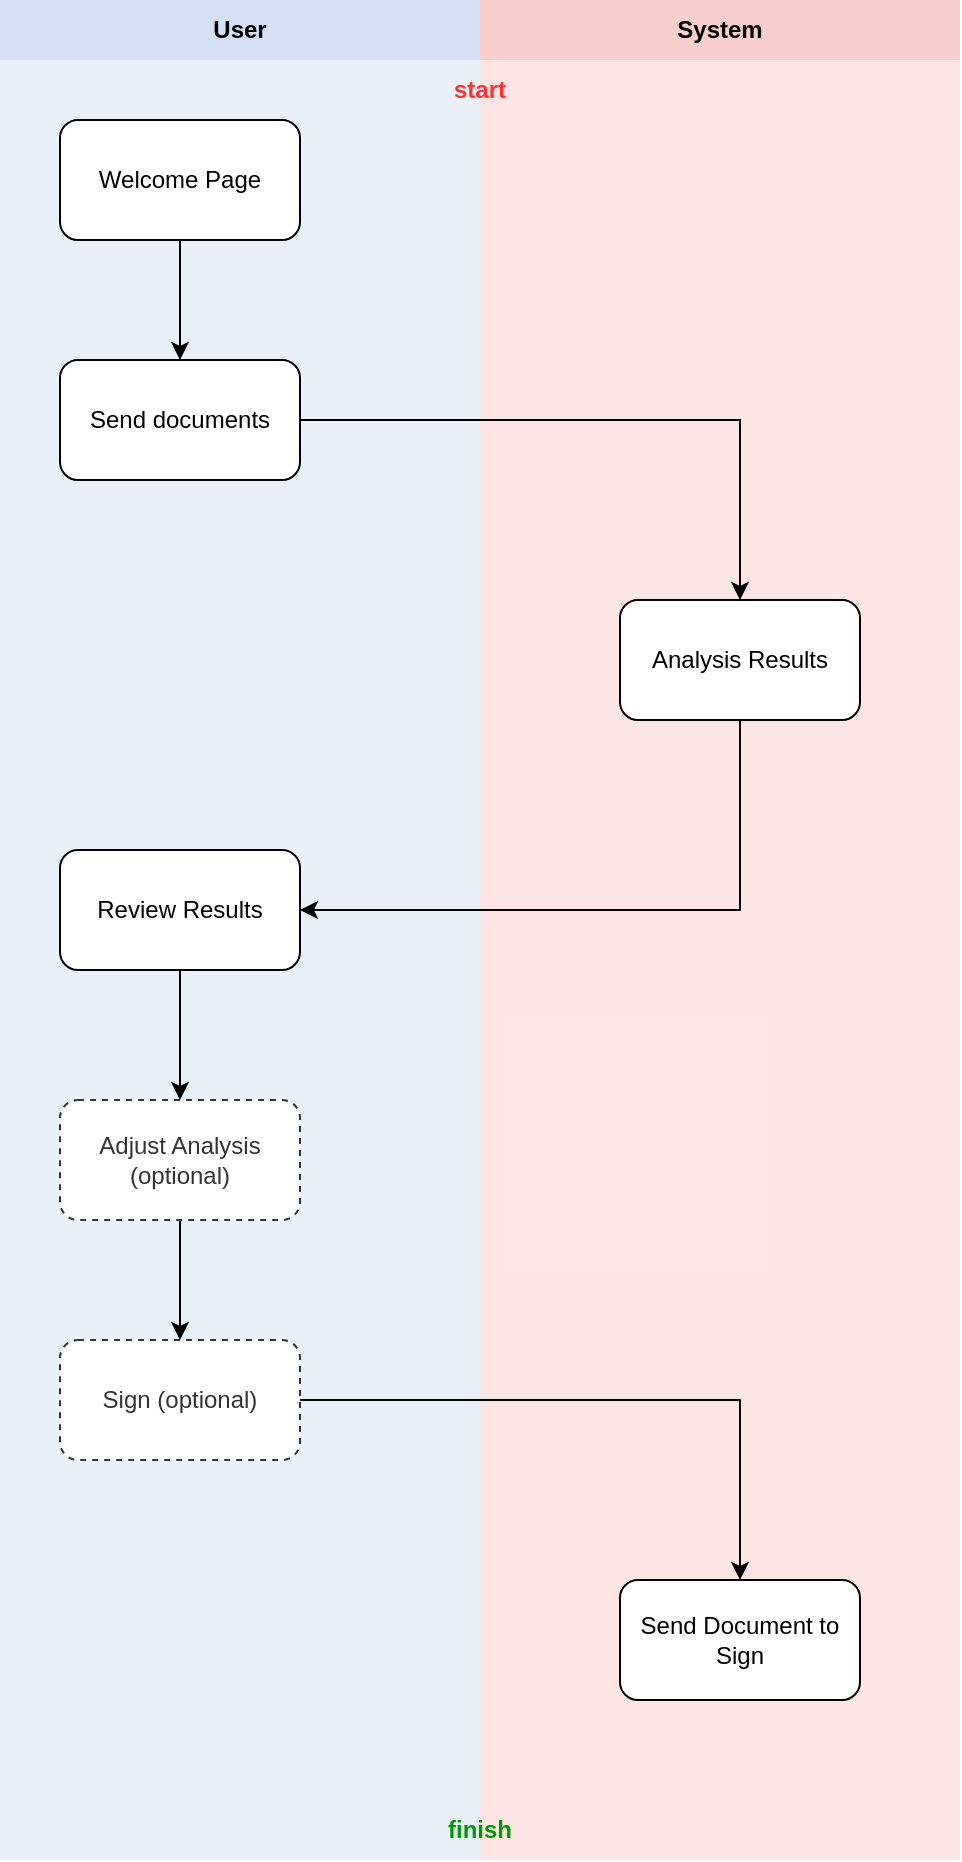 <mxfile version="26.0.4" pages="3">
  <diagram name="sender-flow" id="FCtBSRQz5gRljCUlYgYB">
    <mxGraphModel dx="2394" dy="1293" grid="1" gridSize="10" guides="1" tooltips="1" connect="1" arrows="1" fold="1" page="1" pageScale="1" pageWidth="827" pageHeight="1169" math="0" shadow="0">
      <root>
        <mxCell id="0" />
        <mxCell id="1" parent="0" />
        <mxCell id="lFVq3N4XFum2pz588cXv-18" value="User" style="rounded=0;whiteSpace=wrap;html=1;fillColor=#D4E1F5;strokeColor=none;movable=1;resizable=1;rotatable=1;deletable=1;editable=1;locked=0;connectable=1;fontStyle=1" vertex="1" parent="1">
          <mxGeometry x="80" y="190" width="240" height="30" as="geometry" />
        </mxCell>
        <mxCell id="lFVq3N4XFum2pz588cXv-19" value="System" style="rounded=0;whiteSpace=wrap;html=1;fillColor=#F8CECC;strokeColor=none;movable=1;resizable=1;rotatable=1;deletable=1;editable=1;locked=0;connectable=1;fontStyle=1" vertex="1" parent="1">
          <mxGeometry x="320" y="190" width="240" height="30" as="geometry" />
        </mxCell>
        <mxCell id="lFVq3N4XFum2pz588cXv-21" value="" style="rounded=0;whiteSpace=wrap;html=1;fillColor=#F8CECC;strokeColor=none;opacity=50;movable=0;resizable=0;rotatable=0;deletable=0;editable=0;locked=1;connectable=0;" vertex="1" parent="1">
          <mxGeometry x="320" y="220" width="240" height="900" as="geometry" />
        </mxCell>
        <mxCell id="lFVq3N4XFum2pz588cXv-20" value="" style="rounded=0;whiteSpace=wrap;html=1;strokeColor=none;fillColor=#D4E1F5;opacity=50;movable=0;resizable=0;rotatable=0;deletable=0;editable=0;locked=1;connectable=0;" vertex="1" parent="1">
          <mxGeometry x="80" y="220" width="240" height="900" as="geometry" />
        </mxCell>
        <mxCell id="lFVq3N4XFum2pz588cXv-10" style="edgeStyle=orthogonalEdgeStyle;rounded=0;orthogonalLoop=1;jettySize=auto;html=1;exitX=1;exitY=0.5;exitDx=0;exitDy=0;" edge="1" parent="1" source="lFVq3N4XFum2pz588cXv-4" target="lFVq3N4XFum2pz588cXv-5">
          <mxGeometry relative="1" as="geometry" />
        </mxCell>
        <mxCell id="lFVq3N4XFum2pz588cXv-4" value="Send documents" style="rounded=1;whiteSpace=wrap;html=1;" vertex="1" parent="1">
          <mxGeometry x="110" y="370" width="120" height="60" as="geometry" />
        </mxCell>
        <mxCell id="lFVq3N4XFum2pz588cXv-5" value="Analysis Results" style="rounded=1;whiteSpace=wrap;html=1;" vertex="1" parent="1">
          <mxGeometry x="390" y="490" width="120" height="60" as="geometry" />
        </mxCell>
        <mxCell id="lFVq3N4XFum2pz588cXv-14" style="edgeStyle=orthogonalEdgeStyle;rounded=0;orthogonalLoop=1;jettySize=auto;html=1;entryX=0.5;entryY=0;entryDx=0;entryDy=0;" edge="1" parent="1" source="lFVq3N4XFum2pz588cXv-6" target="lFVq3N4XFum2pz588cXv-12">
          <mxGeometry relative="1" as="geometry" />
        </mxCell>
        <mxCell id="lFVq3N4XFum2pz588cXv-6" value="Review Results" style="rounded=1;whiteSpace=wrap;html=1;" vertex="1" parent="1">
          <mxGeometry x="110" y="615" width="120" height="60" as="geometry" />
        </mxCell>
        <mxCell id="lFVq3N4XFum2pz588cXv-9" style="edgeStyle=orthogonalEdgeStyle;rounded=0;orthogonalLoop=1;jettySize=auto;html=1;entryX=0.5;entryY=0;entryDx=0;entryDy=0;" edge="1" parent="1" source="lFVq3N4XFum2pz588cXv-7" target="lFVq3N4XFum2pz588cXv-4">
          <mxGeometry relative="1" as="geometry" />
        </mxCell>
        <mxCell id="lFVq3N4XFum2pz588cXv-7" value="Welcome Page" style="rounded=1;whiteSpace=wrap;html=1;" vertex="1" parent="1">
          <mxGeometry x="110" y="250" width="120" height="60" as="geometry" />
        </mxCell>
        <mxCell id="lFVq3N4XFum2pz588cXv-11" style="edgeStyle=orthogonalEdgeStyle;rounded=0;orthogonalLoop=1;jettySize=auto;html=1;entryX=1;entryY=0.5;entryDx=0;entryDy=0;exitX=0.5;exitY=1;exitDx=0;exitDy=0;" edge="1" parent="1" source="lFVq3N4XFum2pz588cXv-5" target="lFVq3N4XFum2pz588cXv-6">
          <mxGeometry relative="1" as="geometry" />
        </mxCell>
        <mxCell id="lFVq3N4XFum2pz588cXv-15" style="edgeStyle=orthogonalEdgeStyle;rounded=0;orthogonalLoop=1;jettySize=auto;html=1;entryX=0.5;entryY=0;entryDx=0;entryDy=0;" edge="1" parent="1" source="lFVq3N4XFum2pz588cXv-12" target="lFVq3N4XFum2pz588cXv-13">
          <mxGeometry relative="1" as="geometry" />
        </mxCell>
        <mxCell id="lFVq3N4XFum2pz588cXv-12" value="Adjust Analysis (optional)" style="rounded=1;whiteSpace=wrap;html=1;dashed=1;strokeColor=#333333;fontColor=#333333;" vertex="1" parent="1">
          <mxGeometry x="110" y="740" width="120" height="60" as="geometry" />
        </mxCell>
        <mxCell id="lFVq3N4XFum2pz588cXv-17" style="edgeStyle=orthogonalEdgeStyle;rounded=0;orthogonalLoop=1;jettySize=auto;html=1;entryX=0.5;entryY=0;entryDx=0;entryDy=0;" edge="1" parent="1" source="lFVq3N4XFum2pz588cXv-13" target="lFVq3N4XFum2pz588cXv-16">
          <mxGeometry relative="1" as="geometry" />
        </mxCell>
        <mxCell id="lFVq3N4XFum2pz588cXv-13" value="Sign (optional)" style="rounded=1;whiteSpace=wrap;html=1;dashed=1;strokeColor=#333333;fontColor=#333333;" vertex="1" parent="1">
          <mxGeometry x="110" y="860" width="120" height="60" as="geometry" />
        </mxCell>
        <mxCell id="lFVq3N4XFum2pz588cXv-16" value="Send Document to Sign" style="rounded=1;whiteSpace=wrap;html=1;" vertex="1" parent="1">
          <mxGeometry x="390" y="980" width="120" height="60" as="geometry" />
        </mxCell>
        <mxCell id="lFVq3N4XFum2pz588cXv-22" value="start" style="text;html=1;align=center;verticalAlign=middle;whiteSpace=wrap;rounded=0;fontStyle=1;fontColor=#FF3333;" vertex="1" parent="1">
          <mxGeometry x="290" y="220" width="60" height="30" as="geometry" />
        </mxCell>
        <mxCell id="lFVq3N4XFum2pz588cXv-23" value="finish" style="text;html=1;align=center;verticalAlign=middle;whiteSpace=wrap;rounded=0;fontStyle=1;fontColor=#009900;" vertex="1" parent="1">
          <mxGeometry x="290" y="1090" width="60" height="30" as="geometry" />
        </mxCell>
      </root>
    </mxGraphModel>
  </diagram>
  <diagram id="hjOZNlD3feAcvAuYHjY1" name="sender-flow-deep">
    <mxGraphModel dx="1567" dy="3632" grid="1" gridSize="10" guides="1" tooltips="1" connect="1" arrows="1" fold="1" page="1" pageScale="1" pageWidth="827" pageHeight="1169" math="0" shadow="0">
      <root>
        <mxCell id="0" />
        <mxCell id="1" parent="0" />
        <mxCell id="ou7KJmbtspx67xtbX_cP-1" value="" style="rounded=0;whiteSpace=wrap;html=1;strokeColor=none;" parent="1" vertex="1">
          <mxGeometry x="828" y="-1244.5" width="1653" height="789" as="geometry" />
        </mxCell>
        <mxCell id="jJI0qP0gkbN7RbEA49mP-2" style="edgeStyle=orthogonalEdgeStyle;rounded=0;orthogonalLoop=1;jettySize=auto;html=1;entryX=0;entryY=0.5;entryDx=0;entryDy=0;strokeColor=#808080;strokeWidth=2;" parent="1" source="jJI0qP0gkbN7RbEA49mP-3" target="jJI0qP0gkbN7RbEA49mP-28" edge="1">
          <mxGeometry relative="1" as="geometry" />
        </mxCell>
        <mxCell id="jJI0qP0gkbN7RbEA49mP-3" value="" style="rounded=0;whiteSpace=wrap;html=1;strokeColor=#006633;dashed=1;dashPattern=8 8;" parent="1" vertex="1">
          <mxGeometry x="1210" y="-970" width="360" height="200" as="geometry" />
        </mxCell>
        <mxCell id="jJI0qP0gkbN7RbEA49mP-4" style="edgeStyle=orthogonalEdgeStyle;rounded=0;orthogonalLoop=1;jettySize=auto;html=1;entryX=0;entryY=0.5;entryDx=0;entryDy=0;strokeColor=#808080;strokeWidth=2;" parent="1" source="jJI0qP0gkbN7RbEA49mP-5" target="jJI0qP0gkbN7RbEA49mP-6" edge="1">
          <mxGeometry relative="1" as="geometry" />
        </mxCell>
        <mxCell id="jJI0qP0gkbN7RbEA49mP-5" value="Sender" style="shape=hexagon;perimeter=hexagonPerimeter;whiteSpace=wrap;html=1;rounded=1;shadow=0;labelBackgroundColor=none;strokeWidth=1;fontFamily=Verdana;fontSize=12;align=center;fillColor=#FBF5F4;strokeColor=#b85450;fontColor=#B85450;textShadow=0;labelBorderColor=none;" parent="1" vertex="1">
          <mxGeometry x="880" y="-890" width="120" height="80" as="geometry" />
        </mxCell>
        <mxCell id="jJI0qP0gkbN7RbEA49mP-6" value="Upload Document" style="rounded=1;whiteSpace=wrap;html=1;shadow=0;labelBackgroundColor=none;strokeWidth=1;fontFamily=Verdana;fontSize=12;align=center;" parent="1" vertex="1">
          <mxGeometry x="1030" y="-890" width="120" height="80" as="geometry" />
        </mxCell>
        <mxCell id="jJI0qP0gkbN7RbEA49mP-7" style="edgeStyle=orthogonalEdgeStyle;rounded=0;orthogonalLoop=1;jettySize=auto;html=1;entryX=0;entryY=0.5;entryDx=0;entryDy=0;strokeColor=#808080;strokeWidth=2;" parent="1" source="jJI0qP0gkbN7RbEA49mP-8" target="jJI0qP0gkbN7RbEA49mP-9" edge="1">
          <mxGeometry relative="1" as="geometry" />
        </mxCell>
        <mxCell id="llzLo4LQRVkZJJ8KZK7v-4" style="edgeStyle=orthogonalEdgeStyle;rounded=0;orthogonalLoop=1;jettySize=auto;html=1;entryX=0;entryY=0.5;entryDx=0;entryDy=0;strokeColor=#808080;strokeWidth=2;" parent="1" source="jJI0qP0gkbN7RbEA49mP-8" target="jJI0qP0gkbN7RbEA49mP-25" edge="1">
          <mxGeometry relative="1" as="geometry" />
        </mxCell>
        <mxCell id="jJI0qP0gkbN7RbEA49mP-8" value="Determine Document Type" style="rounded=1;whiteSpace=wrap;html=1;shadow=0;labelBackgroundColor=none;strokeWidth=1;fontFamily=Verdana;fontSize=12;align=center;strokeColor=#006633;fontColor=#006633;fillColor=#CCFFE6;" parent="1" vertex="1">
          <mxGeometry x="1230" y="-890" width="120" height="80" as="geometry" />
        </mxCell>
        <mxCell id="llzLo4LQRVkZJJ8KZK7v-5" value="" style="edgeStyle=orthogonalEdgeStyle;rounded=0;orthogonalLoop=1;jettySize=auto;html=1;entryX=1;entryY=0.5;entryDx=0;entryDy=0;strokeColor=#808080;strokeWidth=2;" parent="1" source="jJI0qP0gkbN7RbEA49mP-9" target="jJI0qP0gkbN7RbEA49mP-25" edge="1">
          <mxGeometry relative="1" as="geometry" />
        </mxCell>
        <mxCell id="jJI0qP0gkbN7RbEA49mP-9" value="Build&lt;br&gt;&lt;i&gt;&lt;b&gt;Categories of Analysis&lt;br&gt;&lt;/b&gt;&lt;/i&gt;" style="rounded=1;whiteSpace=wrap;html=1;shadow=0;labelBackgroundColor=none;strokeWidth=1;fontFamily=Verdana;fontSize=12;align=center;strokeColor=#006633;verticalAlign=middle;fontColor=#006633;fillColor=#CCFFE6;" parent="1" vertex="1">
          <mxGeometry x="1380" y="-890" width="120" height="80" as="geometry" />
        </mxCell>
        <mxCell id="jJI0qP0gkbN7RbEA49mP-10" style="edgeStyle=orthogonalEdgeStyle;rounded=0;orthogonalLoop=1;jettySize=auto;html=1;strokeWidth=2;strokeColor=#808080;" parent="1" source="jJI0qP0gkbN7RbEA49mP-11" target="jJI0qP0gkbN7RbEA49mP-20" edge="1">
          <mxGeometry relative="1" as="geometry">
            <mxPoint x="2080" y="-1080" as="targetPoint" />
          </mxGeometry>
        </mxCell>
        <mxCell id="jJI0qP0gkbN7RbEA49mP-11" value="&lt;div&gt;Review &amp;amp; Adjust&lt;/div&gt;&lt;div&gt;Results by Human&lt;/div&gt;" style="rounded=1;whiteSpace=wrap;html=1;shadow=0;labelBackgroundColor=none;strokeWidth=1;fontFamily=Verdana;fontSize=12;align=center;strokeColor=#b85450;verticalAlign=middle;fontColor=#B85450;labelBorderColor=none;fillColor=#FBF5F4;" parent="1" vertex="1">
          <mxGeometry x="1960" y="-1150" width="120" height="80" as="geometry" />
        </mxCell>
        <mxCell id="jJI0qP0gkbN7RbEA49mP-12" style="edgeStyle=orthogonalEdgeStyle;rounded=0;orthogonalLoop=1;jettySize=auto;html=1;entryX=0;entryY=0.75;entryDx=0;entryDy=0;exitX=0.5;exitY=1;exitDx=0;exitDy=0;strokeColor=#808080;strokeWidth=2;" parent="1" source="jJI0qP0gkbN7RbEA49mP-16" target="jJI0qP0gkbN7RbEA49mP-28" edge="1">
          <mxGeometry relative="1" as="geometry">
            <Array as="points">
              <mxPoint x="2390" y="-610" />
              <mxPoint x="1610" y="-610" />
              <mxPoint x="1610" y="-820" />
            </Array>
          </mxGeometry>
        </mxCell>
        <mxCell id="jJI0qP0gkbN7RbEA49mP-13" value="No" style="edgeLabel;html=1;align=center;verticalAlign=middle;resizable=0;points=[];fontStyle=1;fontColor=#FF3333;fontSize=12;" parent="jJI0qP0gkbN7RbEA49mP-12" vertex="1" connectable="0">
          <mxGeometry x="-0.965" relative="1" as="geometry">
            <mxPoint as="offset" />
          </mxGeometry>
        </mxCell>
        <mxCell id="jJI0qP0gkbN7RbEA49mP-14" style="edgeStyle=orthogonalEdgeStyle;rounded=0;orthogonalLoop=1;jettySize=auto;html=1;entryX=1;entryY=0.5;entryDx=0;entryDy=0;exitX=0.5;exitY=0;exitDx=0;exitDy=0;strokeColor=#808080;strokeWidth=2;" parent="1" source="jJI0qP0gkbN7RbEA49mP-16" target="jJI0qP0gkbN7RbEA49mP-11" edge="1">
          <mxGeometry relative="1" as="geometry" />
        </mxCell>
        <mxCell id="jJI0qP0gkbN7RbEA49mP-15" value="Yes" style="edgeLabel;html=1;align=center;verticalAlign=middle;resizable=0;points=[];fontStyle=1;fontColor=#009900;fontSize=12;" parent="jJI0qP0gkbN7RbEA49mP-14" vertex="1" connectable="0">
          <mxGeometry x="-0.813" relative="1" as="geometry">
            <mxPoint as="offset" />
          </mxGeometry>
        </mxCell>
        <mxCell id="jJI0qP0gkbN7RbEA49mP-16" value="Is Info Complete" style="rhombus;whiteSpace=wrap;html=1;rounded=1;shadow=0;strokeColor=#006633;strokeWidth=1;align=center;verticalAlign=middle;fontFamily=Verdana;fontSize=12;fontColor=#006633;labelBackgroundColor=none;fillColor=#CCFFE6;" parent="1" vertex="1">
          <mxGeometry x="2320" y="-940" width="140" height="140" as="geometry" />
        </mxCell>
        <mxCell id="jJI0qP0gkbN7RbEA49mP-19" style="edgeStyle=orthogonalEdgeStyle;rounded=0;orthogonalLoop=1;jettySize=auto;html=1;entryX=1;entryY=0.5;entryDx=0;entryDy=0;strokeWidth=2;strokeColor=#808080;" parent="1" source="jJI0qP0gkbN7RbEA49mP-20" target="jJI0qP0gkbN7RbEA49mP-23" edge="1">
          <mxGeometry relative="1" as="geometry" />
        </mxCell>
        <mxCell id="jJI0qP0gkbN7RbEA49mP-20" value="Sign by Human" style="rounded=1;whiteSpace=wrap;html=1;shadow=0;labelBackgroundColor=none;strokeWidth=1;fontFamily=Verdana;fontSize=12;align=center;dashed=1;strokeColor=#B85450;fontColor=#B85450;" parent="1" vertex="1">
          <mxGeometry x="1380" y="-1150" width="120" height="80" as="geometry" />
        </mxCell>
        <mxCell id="jJI0qP0gkbN7RbEA49mP-21" style="edgeStyle=orthogonalEdgeStyle;rounded=0;orthogonalLoop=1;jettySize=auto;html=1;strokeColor=#808080;strokeWidth=2;entryX=1;entryY=0.5;entryDx=0;entryDy=0;" parent="1" source="jJI0qP0gkbN7RbEA49mP-23" target="ou7KJmbtspx67xtbX_cP-5" edge="1">
          <mxGeometry relative="1" as="geometry">
            <mxPoint x="1050" y="-1080" as="targetPoint" />
          </mxGeometry>
        </mxCell>
        <mxCell id="jJI0qP0gkbN7RbEA49mP-23" value="&lt;div&gt;Send&lt;/div&gt;&lt;div&gt;Invite to Sign&lt;/div&gt;" style="rounded=1;whiteSpace=wrap;html=1;shadow=0;labelBackgroundColor=none;strokeWidth=1;fontFamily=Verdana;fontSize=12;align=center;" parent="1" vertex="1">
          <mxGeometry x="1230" y="-1150" width="120" height="80" as="geometry" />
        </mxCell>
        <mxCell id="jJI0qP0gkbN7RbEA49mP-24" value="Prepare Future Prompts" style="text;html=1;align=center;verticalAlign=middle;whiteSpace=wrap;rounded=0;fontColor=#006633;" parent="1" vertex="1">
          <mxGeometry x="1210" y="-970" width="150" height="30" as="geometry" />
        </mxCell>
        <mxCell id="jJI0qP0gkbN7RbEA49mP-25" value="LLM" style="rounded=1;whiteSpace=wrap;html=1;shadow=0;labelBackgroundColor=none;strokeWidth=1;fontFamily=Helvetica;fontSize=12;align=center;fontStyle=1;fillColor=#E9EEF5;strokeColor=#6C8EBF;fontColor=#6C8EBF;fillStyle=auto;" parent="1" vertex="1">
          <mxGeometry x="1310" y="-720" width="110" height="50" as="geometry" />
        </mxCell>
        <mxCell id="jJI0qP0gkbN7RbEA49mP-26" value="LLM" style="rounded=1;whiteSpace=wrap;html=1;shadow=0;labelBackgroundColor=none;strokeWidth=1;fontFamily=Helvetica;fontSize=12;align=center;fontStyle=1;fillColor=#E9EEF5;strokeColor=#6C8EBF;fontColor=#6C8EBF;" parent="1" vertex="1">
          <mxGeometry x="1960" y="-720" width="120" height="50" as="geometry" />
        </mxCell>
        <mxCell id="jJI0qP0gkbN7RbEA49mP-27" style="edgeStyle=orthogonalEdgeStyle;rounded=0;orthogonalLoop=1;jettySize=auto;html=1;entryX=0;entryY=0.5;entryDx=0;entryDy=0;strokeColor=#808080;strokeWidth=2;" parent="1" source="jJI0qP0gkbN7RbEA49mP-28" target="jJI0qP0gkbN7RbEA49mP-16" edge="1">
          <mxGeometry relative="1" as="geometry" />
        </mxCell>
        <mxCell id="jJI0qP0gkbN7RbEA49mP-28" value="" style="rounded=0;whiteSpace=wrap;html=1;strokeColor=#006633;dashed=1;dashPattern=8 8;" parent="1" vertex="1">
          <mxGeometry x="1640" y="-970" width="610" height="200" as="geometry" />
        </mxCell>
        <mxCell id="jJI0qP0gkbN7RbEA49mP-29" value="Loop execution of &lt;i&gt;N&lt;/i&gt; prompts" style="text;html=1;align=center;verticalAlign=middle;whiteSpace=wrap;rounded=0;fontColor=#006633;" parent="1" vertex="1">
          <mxGeometry x="1640" y="-970" width="200" height="30" as="geometry" />
        </mxCell>
        <mxCell id="jJI0qP0gkbN7RbEA49mP-30" style="edgeStyle=orthogonalEdgeStyle;rounded=0;orthogonalLoop=1;jettySize=auto;html=1;entryX=0;entryY=0.5;entryDx=0;entryDy=0;strokeColor=#808080;strokeWidth=2;" parent="1" source="jJI0qP0gkbN7RbEA49mP-31" target="jJI0qP0gkbN7RbEA49mP-36" edge="1">
          <mxGeometry relative="1" as="geometry" />
        </mxCell>
        <mxCell id="jJI0qP0gkbN7RbEA49mP-31" value="Get&lt;br&gt;Next &lt;i&gt;Category&lt;/i&gt;" style="rounded=1;whiteSpace=wrap;html=1;shadow=0;labelBackgroundColor=none;strokeWidth=1;fontFamily=Verdana;fontSize=12;align=center;strokeColor=#006633;verticalAlign=middle;fontColor=#006633;fillColor=#CCFFE6;" parent="1" vertex="1">
          <mxGeometry x="1660" y="-890" width="120" height="80" as="geometry" />
        </mxCell>
        <mxCell id="jJI0qP0gkbN7RbEA49mP-34" value="Store Response" style="rounded=1;whiteSpace=wrap;html=1;shadow=0;labelBackgroundColor=none;strokeWidth=1;fontFamily=Verdana;fontSize=12;align=center;strokeColor=#006633;verticalAlign=middle;fontColor=#006633;fillColor=#CCFFE6;" parent="1" vertex="1">
          <mxGeometry x="2110" y="-890" width="120" height="80" as="geometry" />
        </mxCell>
        <mxCell id="jJI0qP0gkbN7RbEA49mP-35" style="edgeStyle=orthogonalEdgeStyle;rounded=0;orthogonalLoop=1;jettySize=auto;html=1;strokeColor=#808080;strokeWidth=2;" parent="1" source="jJI0qP0gkbN7RbEA49mP-36" target="jJI0qP0gkbN7RbEA49mP-39" edge="1">
          <mxGeometry relative="1" as="geometry" />
        </mxCell>
        <mxCell id="jJI0qP0gkbN7RbEA49mP-36" value="Prepare Prompt" style="rounded=1;whiteSpace=wrap;html=1;shadow=0;labelBackgroundColor=none;strokeWidth=1;fontFamily=Verdana;fontSize=12;align=center;strokeColor=#006633;verticalAlign=middle;fontColor=#006633;fillColor=#CCFFE6;" parent="1" vertex="1">
          <mxGeometry x="1811" y="-890" width="120" height="80" as="geometry" />
        </mxCell>
        <mxCell id="jJI0qP0gkbN7RbEA49mP-37" style="edgeStyle=orthogonalEdgeStyle;rounded=0;orthogonalLoop=1;jettySize=auto;html=1;entryX=0;entryY=0.5;entryDx=0;entryDy=0;strokeColor=#808080;strokeWidth=2;" parent="1" source="jJI0qP0gkbN7RbEA49mP-39" target="jJI0qP0gkbN7RbEA49mP-34" edge="1">
          <mxGeometry relative="1" as="geometry" />
        </mxCell>
        <mxCell id="jJI0qP0gkbN7RbEA49mP-38" style="edgeStyle=orthogonalEdgeStyle;rounded=0;orthogonalLoop=1;jettySize=auto;html=1;strokeColor=#808080;strokeWidth=2;" parent="1" source="jJI0qP0gkbN7RbEA49mP-39" target="jJI0qP0gkbN7RbEA49mP-26" edge="1">
          <mxGeometry relative="1" as="geometry" />
        </mxCell>
        <mxCell id="jJI0qP0gkbN7RbEA49mP-39" value="Send to LLM" style="rounded=1;whiteSpace=wrap;html=1;shadow=0;labelBackgroundColor=none;strokeWidth=1;fontFamily=Verdana;fontSize=12;align=center;strokeColor=#006633;verticalAlign=middle;fontColor=#006633;fillColor=#CCFFE6;" parent="1" vertex="1">
          <mxGeometry x="1960" y="-890" width="120" height="80" as="geometry" />
        </mxCell>
        <mxCell id="jJI0qP0gkbN7RbEA49mP-40" style="edgeStyle=orthogonalEdgeStyle;rounded=0;orthogonalLoop=1;jettySize=auto;html=1;entryX=-0.003;entryY=0.6;entryDx=0;entryDy=0;entryPerimeter=0;strokeColor=#808080;strokeWidth=2;" parent="1" source="jJI0qP0gkbN7RbEA49mP-6" target="jJI0qP0gkbN7RbEA49mP-3" edge="1">
          <mxGeometry relative="1" as="geometry" />
        </mxCell>
        <mxCell id="ou7KJmbtspx67xtbX_cP-5" value="Receiver" style="shape=hexagon;perimeter=hexagonPerimeter;whiteSpace=wrap;html=1;rounded=1;shadow=0;labelBackgroundColor=none;strokeWidth=1;fontFamily=Verdana;fontSize=12;align=center;fillColor=#FBF5F4;strokeColor=#b85450;fontColor=#B85450;textShadow=0;labelBorderColor=none;" parent="1" vertex="1">
          <mxGeometry x="880" y="-1150" width="120" height="80" as="geometry" />
        </mxCell>
        <mxCell id="ou7KJmbtspx67xtbX_cP-6" value="Ask Human Questions" style="rounded=1;whiteSpace=wrap;html=1;shadow=0;labelBackgroundColor=none;strokeWidth=1;fontFamily=Verdana;fontSize=12;align=center;dashed=1;strokeColor=#006633;fontColor=#006633;fillColor=#CCFFE6;verticalAlign=middle;" parent="1" vertex="1">
          <mxGeometry x="1960" y="-650" width="120" height="80" as="geometry" />
        </mxCell>
        <mxCell id="llzLo4LQRVkZJJ8KZK7v-3" value="&lt;div&gt;Call&lt;/div&gt;&lt;div&gt;Internal Tools&lt;/div&gt;" style="rounded=1;whiteSpace=wrap;html=1;shadow=0;labelBackgroundColor=none;strokeWidth=1;fontFamily=Verdana;fontSize=12;align=center;dashed=1;strokeColor=#006633;fontColor=#006633;fillColor=#CCFFE6;verticalAlign=middle;" parent="1" vertex="1">
          <mxGeometry x="2110" y="-650" width="120" height="80" as="geometry" />
        </mxCell>
        <mxCell id="llzLo4LQRVkZJJ8KZK7v-8" style="edgeStyle=orthogonalEdgeStyle;rounded=0;orthogonalLoop=1;jettySize=auto;html=1;strokeColor=#808080;strokeWidth=2;" parent="1" source="llzLo4LQRVkZJJ8KZK7v-6" target="jJI0qP0gkbN7RbEA49mP-36" edge="1">
          <mxGeometry relative="1" as="geometry" />
        </mxCell>
        <mxCell id="llzLo4LQRVkZJJ8KZK7v-6" value="Memory" style="shape=cylinder3;whiteSpace=wrap;html=1;boundedLbl=1;backgroundOutline=1;size=15;fontColor=#006633;strokeColor=#006633;" parent="1" vertex="1">
          <mxGeometry x="1980" y="-980" width="60" height="80" as="geometry" />
        </mxCell>
        <mxCell id="llzLo4LQRVkZJJ8KZK7v-9" style="edgeStyle=orthogonalEdgeStyle;rounded=0;orthogonalLoop=1;jettySize=auto;html=1;entryX=1;entryY=0.5;entryDx=0;entryDy=0;entryPerimeter=0;exitX=0.5;exitY=0;exitDx=0;exitDy=0;strokeColor=#808080;strokeWidth=2;" parent="1" source="jJI0qP0gkbN7RbEA49mP-34" target="llzLo4LQRVkZJJ8KZK7v-6" edge="1">
          <mxGeometry relative="1" as="geometry" />
        </mxCell>
        <mxCell id="llzLo4LQRVkZJJ8KZK7v-17" value="&lt;b&gt;Categories of Analysis&lt;/b&gt;" style="swimlane;fontStyle=0;childLayout=stackLayout;horizontal=1;startSize=30;horizontalStack=0;resizeParent=1;resizeParentMax=0;resizeLast=0;collapsible=1;marginBottom=0;whiteSpace=wrap;html=1;dashed=1;strokeColor=#808080;" parent="1" vertex="1">
          <mxGeometry x="880" y="-660" width="160" height="180" as="geometry">
            <mxRectangle x="1030" y="-660" width="160" height="30" as="alternateBounds" />
          </mxGeometry>
        </mxCell>
        <mxCell id="llzLo4LQRVkZJJ8KZK7v-18" value="Obligations" style="text;strokeColor=none;fillColor=none;align=left;verticalAlign=middle;spacingLeft=4;spacingRight=4;overflow=hidden;points=[[0,0.5],[1,0.5]];portConstraint=eastwest;rotatable=0;whiteSpace=wrap;html=1;" parent="llzLo4LQRVkZJJ8KZK7v-17" vertex="1">
          <mxGeometry y="30" width="160" height="30" as="geometry" />
        </mxCell>
        <mxCell id="llzLo4LQRVkZJJ8KZK7v-19" value="Risks" style="text;strokeColor=none;fillColor=none;align=left;verticalAlign=middle;spacingLeft=4;spacingRight=4;overflow=hidden;points=[[0,0.5],[1,0.5]];portConstraint=eastwest;rotatable=0;whiteSpace=wrap;html=1;" parent="llzLo4LQRVkZJJ8KZK7v-17" vertex="1">
          <mxGeometry y="60" width="160" height="30" as="geometry" />
        </mxCell>
        <mxCell id="llzLo4LQRVkZJJ8KZK7v-16" value="Dates" style="text;strokeColor=none;fillColor=none;align=left;verticalAlign=middle;spacingLeft=4;spacingRight=4;overflow=hidden;points=[[0,0.5],[1,0.5]];portConstraint=eastwest;rotatable=0;whiteSpace=wrap;html=1;" parent="llzLo4LQRVkZJJ8KZK7v-17" vertex="1">
          <mxGeometry y="90" width="160" height="30" as="geometry" />
        </mxCell>
        <mxCell id="llzLo4LQRVkZJJ8KZK7v-20" value="Signature Fields" style="text;strokeColor=none;fillColor=none;align=left;verticalAlign=middle;spacingLeft=4;spacingRight=4;overflow=hidden;points=[[0,0.5],[1,0.5]];portConstraint=eastwest;rotatable=0;whiteSpace=wrap;html=1;" parent="llzLo4LQRVkZJJ8KZK7v-17" vertex="1">
          <mxGeometry y="120" width="160" height="30" as="geometry" />
        </mxCell>
        <mxCell id="llzLo4LQRVkZJJ8KZK7v-21" value="..." style="text;strokeColor=none;fillColor=none;align=left;verticalAlign=middle;spacingLeft=4;spacingRight=4;overflow=hidden;points=[[0,0.5],[1,0.5]];portConstraint=eastwest;rotatable=0;whiteSpace=wrap;html=1;" parent="llzLo4LQRVkZJJ8KZK7v-17" vertex="1">
          <mxGeometry y="150" width="160" height="30" as="geometry" />
        </mxCell>
      </root>
    </mxGraphModel>
  </diagram>
  <diagram name="sender-flow-deep-agent" id="Qa71O1xsu4Fye_zY3iIq">
    <mxGraphModel dx="1567" dy="3632" grid="1" gridSize="10" guides="1" tooltips="1" connect="1" arrows="1" fold="1" page="1" pageScale="1" pageWidth="827" pageHeight="1169" math="0" shadow="0">
      <root>
        <mxCell id="vq5NchnlsBPzfCfhwe2A-0" />
        <mxCell id="vq5NchnlsBPzfCfhwe2A-1" parent="vq5NchnlsBPzfCfhwe2A-0" />
        <mxCell id="vq5NchnlsBPzfCfhwe2A-2" value="" style="rounded=0;whiteSpace=wrap;html=1;strokeColor=none;" vertex="1" parent="vq5NchnlsBPzfCfhwe2A-1">
          <mxGeometry x="828" y="-1244.5" width="1653" height="789" as="geometry" />
        </mxCell>
        <mxCell id="vq5NchnlsBPzfCfhwe2A-3" style="edgeStyle=orthogonalEdgeStyle;rounded=0;orthogonalLoop=1;jettySize=auto;html=1;entryX=0;entryY=0.5;entryDx=0;entryDy=0;strokeColor=#808080;strokeWidth=2;" edge="1" parent="vq5NchnlsBPzfCfhwe2A-1" source="vq5NchnlsBPzfCfhwe2A-4" target="vq5NchnlsBPzfCfhwe2A-28">
          <mxGeometry relative="1" as="geometry" />
        </mxCell>
        <mxCell id="vq5NchnlsBPzfCfhwe2A-4" value="" style="rounded=0;whiteSpace=wrap;html=1;strokeColor=#006633;dashed=1;dashPattern=8 8;" vertex="1" parent="vq5NchnlsBPzfCfhwe2A-1">
          <mxGeometry x="1210" y="-970" width="360" height="200" as="geometry" />
        </mxCell>
        <mxCell id="vq5NchnlsBPzfCfhwe2A-5" style="edgeStyle=orthogonalEdgeStyle;rounded=0;orthogonalLoop=1;jettySize=auto;html=1;entryX=0;entryY=0.5;entryDx=0;entryDy=0;strokeColor=#808080;strokeWidth=2;" edge="1" parent="vq5NchnlsBPzfCfhwe2A-1" source="vq5NchnlsBPzfCfhwe2A-6" target="vq5NchnlsBPzfCfhwe2A-7">
          <mxGeometry relative="1" as="geometry" />
        </mxCell>
        <mxCell id="vq5NchnlsBPzfCfhwe2A-6" value="Sender" style="shape=hexagon;perimeter=hexagonPerimeter;whiteSpace=wrap;html=1;rounded=1;shadow=0;labelBackgroundColor=none;strokeWidth=1;fontFamily=Verdana;fontSize=12;align=center;fillColor=#FBF5F4;strokeColor=#b85450;fontColor=#B85450;textShadow=0;labelBorderColor=none;" vertex="1" parent="vq5NchnlsBPzfCfhwe2A-1">
          <mxGeometry x="880" y="-890" width="120" height="80" as="geometry" />
        </mxCell>
        <mxCell id="vq5NchnlsBPzfCfhwe2A-7" value="Upload Document" style="rounded=1;whiteSpace=wrap;html=1;shadow=0;labelBackgroundColor=none;strokeWidth=1;fontFamily=Verdana;fontSize=12;align=center;" vertex="1" parent="vq5NchnlsBPzfCfhwe2A-1">
          <mxGeometry x="1030" y="-890" width="120" height="80" as="geometry" />
        </mxCell>
        <mxCell id="vq5NchnlsBPzfCfhwe2A-8" style="edgeStyle=orthogonalEdgeStyle;rounded=0;orthogonalLoop=1;jettySize=auto;html=1;entryX=0;entryY=0.5;entryDx=0;entryDy=0;strokeColor=#808080;strokeWidth=2;" edge="1" parent="vq5NchnlsBPzfCfhwe2A-1" source="vq5NchnlsBPzfCfhwe2A-10" target="vq5NchnlsBPzfCfhwe2A-12">
          <mxGeometry relative="1" as="geometry" />
        </mxCell>
        <mxCell id="vq5NchnlsBPzfCfhwe2A-9" style="edgeStyle=orthogonalEdgeStyle;rounded=0;orthogonalLoop=1;jettySize=auto;html=1;entryX=0;entryY=0.5;entryDx=0;entryDy=0;strokeColor=#808080;strokeWidth=2;" edge="1" parent="vq5NchnlsBPzfCfhwe2A-1" source="vq5NchnlsBPzfCfhwe2A-10" target="vq5NchnlsBPzfCfhwe2A-25">
          <mxGeometry relative="1" as="geometry" />
        </mxCell>
        <mxCell id="vq5NchnlsBPzfCfhwe2A-10" value="Determine Document Type" style="rounded=1;whiteSpace=wrap;html=1;shadow=0;labelBackgroundColor=none;strokeWidth=1;fontFamily=Verdana;fontSize=12;align=center;strokeColor=#006633;fontColor=#006633;fillColor=#CCFFE6;" vertex="1" parent="vq5NchnlsBPzfCfhwe2A-1">
          <mxGeometry x="1230" y="-890" width="120" height="80" as="geometry" />
        </mxCell>
        <mxCell id="vq5NchnlsBPzfCfhwe2A-11" value="" style="edgeStyle=orthogonalEdgeStyle;rounded=0;orthogonalLoop=1;jettySize=auto;html=1;entryX=1;entryY=0.5;entryDx=0;entryDy=0;strokeColor=#808080;strokeWidth=2;" edge="1" parent="vq5NchnlsBPzfCfhwe2A-1" source="vq5NchnlsBPzfCfhwe2A-12" target="vq5NchnlsBPzfCfhwe2A-25">
          <mxGeometry relative="1" as="geometry" />
        </mxCell>
        <mxCell id="vq5NchnlsBPzfCfhwe2A-12" value="Build&lt;br&gt;&lt;i&gt;&lt;b&gt;Categories of Analysis&lt;br&gt;&lt;/b&gt;&lt;/i&gt;" style="rounded=1;whiteSpace=wrap;html=1;shadow=0;labelBackgroundColor=none;strokeWidth=1;fontFamily=Verdana;fontSize=12;align=center;strokeColor=#006633;verticalAlign=middle;fontColor=#006633;fillColor=#CCFFE6;" vertex="1" parent="vq5NchnlsBPzfCfhwe2A-1">
          <mxGeometry x="1380" y="-890" width="120" height="80" as="geometry" />
        </mxCell>
        <mxCell id="vq5NchnlsBPzfCfhwe2A-13" style="edgeStyle=orthogonalEdgeStyle;rounded=0;orthogonalLoop=1;jettySize=auto;html=1;strokeWidth=2;strokeColor=#808080;" edge="1" parent="vq5NchnlsBPzfCfhwe2A-1" source="vq5NchnlsBPzfCfhwe2A-14" target="vq5NchnlsBPzfCfhwe2A-21">
          <mxGeometry relative="1" as="geometry">
            <mxPoint x="2080" y="-1080" as="targetPoint" />
          </mxGeometry>
        </mxCell>
        <mxCell id="vq5NchnlsBPzfCfhwe2A-14" value="&lt;div&gt;Review &amp;amp; Adjust&lt;/div&gt;&lt;div&gt;Results by Human&lt;/div&gt;" style="rounded=1;whiteSpace=wrap;html=1;shadow=0;labelBackgroundColor=none;strokeWidth=1;fontFamily=Verdana;fontSize=12;align=center;strokeColor=#b85450;verticalAlign=middle;fontColor=#B85450;labelBorderColor=none;fillColor=#FBF5F4;" vertex="1" parent="vq5NchnlsBPzfCfhwe2A-1">
          <mxGeometry x="1960" y="-1150" width="120" height="80" as="geometry" />
        </mxCell>
        <mxCell id="vq5NchnlsBPzfCfhwe2A-15" style="edgeStyle=orthogonalEdgeStyle;rounded=0;orthogonalLoop=1;jettySize=auto;html=1;entryX=0;entryY=0.75;entryDx=0;entryDy=0;exitX=0.5;exitY=1;exitDx=0;exitDy=0;strokeColor=#808080;strokeWidth=2;" edge="1" parent="vq5NchnlsBPzfCfhwe2A-1" source="vq5NchnlsBPzfCfhwe2A-19" target="vq5NchnlsBPzfCfhwe2A-28">
          <mxGeometry relative="1" as="geometry">
            <Array as="points">
              <mxPoint x="2390" y="-610" />
              <mxPoint x="1610" y="-610" />
              <mxPoint x="1610" y="-820" />
            </Array>
          </mxGeometry>
        </mxCell>
        <mxCell id="vq5NchnlsBPzfCfhwe2A-16" value="No" style="edgeLabel;html=1;align=center;verticalAlign=middle;resizable=0;points=[];fontStyle=1;fontColor=#FF3333;fontSize=12;" vertex="1" connectable="0" parent="vq5NchnlsBPzfCfhwe2A-15">
          <mxGeometry x="-0.965" relative="1" as="geometry">
            <mxPoint as="offset" />
          </mxGeometry>
        </mxCell>
        <mxCell id="vq5NchnlsBPzfCfhwe2A-17" style="edgeStyle=orthogonalEdgeStyle;rounded=0;orthogonalLoop=1;jettySize=auto;html=1;entryX=1;entryY=0.5;entryDx=0;entryDy=0;exitX=0.5;exitY=0;exitDx=0;exitDy=0;strokeColor=#808080;strokeWidth=2;" edge="1" parent="vq5NchnlsBPzfCfhwe2A-1" source="vq5NchnlsBPzfCfhwe2A-19" target="vq5NchnlsBPzfCfhwe2A-14">
          <mxGeometry relative="1" as="geometry" />
        </mxCell>
        <mxCell id="vq5NchnlsBPzfCfhwe2A-18" value="Yes" style="edgeLabel;html=1;align=center;verticalAlign=middle;resizable=0;points=[];fontStyle=1;fontColor=#009900;fontSize=12;" vertex="1" connectable="0" parent="vq5NchnlsBPzfCfhwe2A-17">
          <mxGeometry x="-0.813" relative="1" as="geometry">
            <mxPoint as="offset" />
          </mxGeometry>
        </mxCell>
        <mxCell id="vq5NchnlsBPzfCfhwe2A-19" value="Is Info Complete" style="rhombus;whiteSpace=wrap;html=1;rounded=1;shadow=0;strokeColor=#006633;strokeWidth=1;align=center;verticalAlign=middle;fontFamily=Verdana;fontSize=12;fontColor=#006633;labelBackgroundColor=none;fillColor=#CCFFE6;" vertex="1" parent="vq5NchnlsBPzfCfhwe2A-1">
          <mxGeometry x="2320" y="-940" width="140" height="140" as="geometry" />
        </mxCell>
        <mxCell id="vq5NchnlsBPzfCfhwe2A-20" style="edgeStyle=orthogonalEdgeStyle;rounded=0;orthogonalLoop=1;jettySize=auto;html=1;entryX=1;entryY=0.5;entryDx=0;entryDy=0;strokeWidth=2;strokeColor=#808080;" edge="1" parent="vq5NchnlsBPzfCfhwe2A-1" source="vq5NchnlsBPzfCfhwe2A-21" target="vq5NchnlsBPzfCfhwe2A-23">
          <mxGeometry relative="1" as="geometry" />
        </mxCell>
        <mxCell id="vq5NchnlsBPzfCfhwe2A-21" value="Sign by Human" style="rounded=1;whiteSpace=wrap;html=1;shadow=0;labelBackgroundColor=none;strokeWidth=1;fontFamily=Verdana;fontSize=12;align=center;dashed=1;strokeColor=#B85450;fontColor=#B85450;" vertex="1" parent="vq5NchnlsBPzfCfhwe2A-1">
          <mxGeometry x="1380" y="-1150" width="120" height="80" as="geometry" />
        </mxCell>
        <mxCell id="vq5NchnlsBPzfCfhwe2A-22" style="edgeStyle=orthogonalEdgeStyle;rounded=0;orthogonalLoop=1;jettySize=auto;html=1;strokeColor=#808080;strokeWidth=2;entryX=1;entryY=0.5;entryDx=0;entryDy=0;" edge="1" parent="vq5NchnlsBPzfCfhwe2A-1" source="vq5NchnlsBPzfCfhwe2A-23" target="vq5NchnlsBPzfCfhwe2A-39">
          <mxGeometry relative="1" as="geometry">
            <mxPoint x="1050" y="-1080" as="targetPoint" />
          </mxGeometry>
        </mxCell>
        <mxCell id="vq5NchnlsBPzfCfhwe2A-23" value="&lt;div&gt;Send&lt;/div&gt;&lt;div&gt;Invite to Sign&lt;/div&gt;" style="rounded=1;whiteSpace=wrap;html=1;shadow=0;labelBackgroundColor=none;strokeWidth=1;fontFamily=Verdana;fontSize=12;align=center;" vertex="1" parent="vq5NchnlsBPzfCfhwe2A-1">
          <mxGeometry x="1230" y="-1150" width="120" height="80" as="geometry" />
        </mxCell>
        <mxCell id="vq5NchnlsBPzfCfhwe2A-24" value="Prepare Future Prompts" style="text;html=1;align=center;verticalAlign=middle;whiteSpace=wrap;rounded=0;fontColor=#006633;" vertex="1" parent="vq5NchnlsBPzfCfhwe2A-1">
          <mxGeometry x="1210" y="-970" width="150" height="30" as="geometry" />
        </mxCell>
        <mxCell id="vq5NchnlsBPzfCfhwe2A-25" value="LLM" style="rounded=1;whiteSpace=wrap;html=1;shadow=0;labelBackgroundColor=none;strokeWidth=1;fontFamily=Helvetica;fontSize=12;align=center;fontStyle=1;fillColor=#E9EEF5;strokeColor=#6C8EBF;fontColor=#6C8EBF;fillStyle=auto;" vertex="1" parent="vq5NchnlsBPzfCfhwe2A-1">
          <mxGeometry x="1310" y="-720" width="110" height="50" as="geometry" />
        </mxCell>
        <mxCell id="vq5NchnlsBPzfCfhwe2A-26" value="LLM" style="rounded=1;whiteSpace=wrap;html=1;shadow=0;labelBackgroundColor=none;strokeWidth=1;fontFamily=Helvetica;fontSize=12;align=center;fontStyle=1;fillColor=#E9EEF5;strokeColor=#6C8EBF;fontColor=#6C8EBF;" vertex="1" parent="vq5NchnlsBPzfCfhwe2A-1">
          <mxGeometry x="1960" y="-720" width="120" height="50" as="geometry" />
        </mxCell>
        <mxCell id="vq5NchnlsBPzfCfhwe2A-27" style="edgeStyle=orthogonalEdgeStyle;rounded=0;orthogonalLoop=1;jettySize=auto;html=1;entryX=0;entryY=0.5;entryDx=0;entryDy=0;strokeColor=#808080;strokeWidth=2;" edge="1" parent="vq5NchnlsBPzfCfhwe2A-1" source="vq5NchnlsBPzfCfhwe2A-28" target="vq5NchnlsBPzfCfhwe2A-19">
          <mxGeometry relative="1" as="geometry" />
        </mxCell>
        <mxCell id="vq5NchnlsBPzfCfhwe2A-28" value="" style="rounded=0;whiteSpace=wrap;html=1;strokeColor=#006633;dashed=1;dashPattern=8 8;" vertex="1" parent="vq5NchnlsBPzfCfhwe2A-1">
          <mxGeometry x="1640" y="-970" width="610" height="200" as="geometry" />
        </mxCell>
        <mxCell id="vq5NchnlsBPzfCfhwe2A-29" value="Loop execution of &lt;i&gt;N&lt;/i&gt; prompts" style="text;html=1;align=center;verticalAlign=middle;whiteSpace=wrap;rounded=0;fontColor=#006633;" vertex="1" parent="vq5NchnlsBPzfCfhwe2A-1">
          <mxGeometry x="1640" y="-970" width="200" height="30" as="geometry" />
        </mxCell>
        <mxCell id="vq5NchnlsBPzfCfhwe2A-30" style="edgeStyle=orthogonalEdgeStyle;rounded=0;orthogonalLoop=1;jettySize=auto;html=1;entryX=0;entryY=0.5;entryDx=0;entryDy=0;strokeColor=#808080;strokeWidth=2;" edge="1" parent="vq5NchnlsBPzfCfhwe2A-1" source="vq5NchnlsBPzfCfhwe2A-31" target="vq5NchnlsBPzfCfhwe2A-34">
          <mxGeometry relative="1" as="geometry" />
        </mxCell>
        <mxCell id="vq5NchnlsBPzfCfhwe2A-31" value="Get&lt;br&gt;Next &lt;i&gt;Category&lt;/i&gt;" style="rounded=1;whiteSpace=wrap;html=1;shadow=0;labelBackgroundColor=none;strokeWidth=1;fontFamily=Verdana;fontSize=12;align=center;strokeColor=#006633;verticalAlign=middle;fontColor=#006633;fillColor=#CCFFE6;" vertex="1" parent="vq5NchnlsBPzfCfhwe2A-1">
          <mxGeometry x="1660" y="-890" width="120" height="80" as="geometry" />
        </mxCell>
        <mxCell id="vq5NchnlsBPzfCfhwe2A-32" value="Store Response" style="rounded=1;whiteSpace=wrap;html=1;shadow=0;labelBackgroundColor=none;strokeWidth=1;fontFamily=Verdana;fontSize=12;align=center;strokeColor=#006633;verticalAlign=middle;fontColor=#006633;fillColor=#CCFFE6;" vertex="1" parent="vq5NchnlsBPzfCfhwe2A-1">
          <mxGeometry x="2110" y="-890" width="120" height="80" as="geometry" />
        </mxCell>
        <mxCell id="vq5NchnlsBPzfCfhwe2A-33" style="edgeStyle=orthogonalEdgeStyle;rounded=0;orthogonalLoop=1;jettySize=auto;html=1;strokeColor=#808080;strokeWidth=2;" edge="1" parent="vq5NchnlsBPzfCfhwe2A-1" source="vq5NchnlsBPzfCfhwe2A-34" target="vq5NchnlsBPzfCfhwe2A-37">
          <mxGeometry relative="1" as="geometry" />
        </mxCell>
        <mxCell id="vq5NchnlsBPzfCfhwe2A-34" value="Prepare Prompt" style="rounded=1;whiteSpace=wrap;html=1;shadow=0;labelBackgroundColor=none;strokeWidth=1;fontFamily=Verdana;fontSize=12;align=center;strokeColor=#006633;verticalAlign=middle;fontColor=#006633;fillColor=#CCFFE6;" vertex="1" parent="vq5NchnlsBPzfCfhwe2A-1">
          <mxGeometry x="1811" y="-890" width="120" height="80" as="geometry" />
        </mxCell>
        <mxCell id="vq5NchnlsBPzfCfhwe2A-35" style="edgeStyle=orthogonalEdgeStyle;rounded=0;orthogonalLoop=1;jettySize=auto;html=1;entryX=0;entryY=0.5;entryDx=0;entryDy=0;strokeColor=#808080;strokeWidth=2;" edge="1" parent="vq5NchnlsBPzfCfhwe2A-1" source="vq5NchnlsBPzfCfhwe2A-37" target="vq5NchnlsBPzfCfhwe2A-32">
          <mxGeometry relative="1" as="geometry" />
        </mxCell>
        <mxCell id="vq5NchnlsBPzfCfhwe2A-36" style="edgeStyle=orthogonalEdgeStyle;rounded=0;orthogonalLoop=1;jettySize=auto;html=1;strokeColor=#808080;strokeWidth=2;" edge="1" parent="vq5NchnlsBPzfCfhwe2A-1" source="vq5NchnlsBPzfCfhwe2A-37" target="vq5NchnlsBPzfCfhwe2A-26">
          <mxGeometry relative="1" as="geometry" />
        </mxCell>
        <mxCell id="vq5NchnlsBPzfCfhwe2A-37" value="Send to LLM" style="rounded=1;whiteSpace=wrap;html=1;shadow=0;labelBackgroundColor=none;strokeWidth=1;fontFamily=Verdana;fontSize=12;align=center;strokeColor=#006633;verticalAlign=middle;fontColor=#006633;fillColor=#CCFFE6;" vertex="1" parent="vq5NchnlsBPzfCfhwe2A-1">
          <mxGeometry x="1960" y="-890" width="120" height="80" as="geometry" />
        </mxCell>
        <mxCell id="vq5NchnlsBPzfCfhwe2A-38" style="edgeStyle=orthogonalEdgeStyle;rounded=0;orthogonalLoop=1;jettySize=auto;html=1;entryX=-0.003;entryY=0.6;entryDx=0;entryDy=0;entryPerimeter=0;strokeColor=#808080;strokeWidth=2;" edge="1" parent="vq5NchnlsBPzfCfhwe2A-1" source="vq5NchnlsBPzfCfhwe2A-7" target="vq5NchnlsBPzfCfhwe2A-4">
          <mxGeometry relative="1" as="geometry" />
        </mxCell>
        <mxCell id="vq5NchnlsBPzfCfhwe2A-39" value="Receiver" style="shape=hexagon;perimeter=hexagonPerimeter;whiteSpace=wrap;html=1;rounded=1;shadow=0;labelBackgroundColor=none;strokeWidth=1;fontFamily=Verdana;fontSize=12;align=center;fillColor=#FBF5F4;strokeColor=#b85450;fontColor=#B85450;textShadow=0;labelBorderColor=none;" vertex="1" parent="vq5NchnlsBPzfCfhwe2A-1">
          <mxGeometry x="880" y="-1150" width="120" height="80" as="geometry" />
        </mxCell>
        <mxCell id="vq5NchnlsBPzfCfhwe2A-40" value="Ask Human Questions" style="rounded=1;whiteSpace=wrap;html=1;shadow=0;labelBackgroundColor=none;strokeWidth=1;fontFamily=Verdana;fontSize=12;align=center;dashed=1;strokeColor=#006633;fontColor=#006633;fillColor=#CCFFE6;verticalAlign=middle;" vertex="1" parent="vq5NchnlsBPzfCfhwe2A-1">
          <mxGeometry x="1960" y="-650" width="120" height="80" as="geometry" />
        </mxCell>
        <mxCell id="vq5NchnlsBPzfCfhwe2A-41" value="&lt;div&gt;Call&lt;/div&gt;&lt;div&gt;Internal Tools&lt;/div&gt;" style="rounded=1;whiteSpace=wrap;html=1;shadow=0;labelBackgroundColor=none;strokeWidth=1;fontFamily=Verdana;fontSize=12;align=center;dashed=1;strokeColor=#006633;fontColor=#006633;fillColor=#CCFFE6;verticalAlign=middle;" vertex="1" parent="vq5NchnlsBPzfCfhwe2A-1">
          <mxGeometry x="2110" y="-650" width="120" height="80" as="geometry" />
        </mxCell>
        <mxCell id="vq5NchnlsBPzfCfhwe2A-42" style="edgeStyle=orthogonalEdgeStyle;rounded=0;orthogonalLoop=1;jettySize=auto;html=1;strokeColor=#808080;strokeWidth=2;" edge="1" parent="vq5NchnlsBPzfCfhwe2A-1" source="vq5NchnlsBPzfCfhwe2A-43" target="vq5NchnlsBPzfCfhwe2A-34">
          <mxGeometry relative="1" as="geometry" />
        </mxCell>
        <mxCell id="vq5NchnlsBPzfCfhwe2A-43" value="Memory" style="shape=cylinder3;whiteSpace=wrap;html=1;boundedLbl=1;backgroundOutline=1;size=15;fontColor=#006633;strokeColor=#006633;" vertex="1" parent="vq5NchnlsBPzfCfhwe2A-1">
          <mxGeometry x="1980" y="-980" width="60" height="80" as="geometry" />
        </mxCell>
        <mxCell id="vq5NchnlsBPzfCfhwe2A-44" style="edgeStyle=orthogonalEdgeStyle;rounded=0;orthogonalLoop=1;jettySize=auto;html=1;entryX=1;entryY=0.5;entryDx=0;entryDy=0;entryPerimeter=0;exitX=0.5;exitY=0;exitDx=0;exitDy=0;strokeColor=#808080;strokeWidth=2;" edge="1" parent="vq5NchnlsBPzfCfhwe2A-1" source="vq5NchnlsBPzfCfhwe2A-32" target="vq5NchnlsBPzfCfhwe2A-43">
          <mxGeometry relative="1" as="geometry" />
        </mxCell>
        <mxCell id="vq5NchnlsBPzfCfhwe2A-45" value="&lt;b&gt;Categories of Analysis&lt;/b&gt;" style="swimlane;fontStyle=0;childLayout=stackLayout;horizontal=1;startSize=30;horizontalStack=0;resizeParent=1;resizeParentMax=0;resizeLast=0;collapsible=1;marginBottom=0;whiteSpace=wrap;html=1;dashed=1;strokeColor=#808080;" vertex="1" parent="vq5NchnlsBPzfCfhwe2A-1">
          <mxGeometry x="880" y="-660" width="160" height="180" as="geometry">
            <mxRectangle x="1030" y="-660" width="160" height="30" as="alternateBounds" />
          </mxGeometry>
        </mxCell>
        <mxCell id="vq5NchnlsBPzfCfhwe2A-46" value="Obligations" style="text;strokeColor=none;fillColor=none;align=left;verticalAlign=middle;spacingLeft=4;spacingRight=4;overflow=hidden;points=[[0,0.5],[1,0.5]];portConstraint=eastwest;rotatable=0;whiteSpace=wrap;html=1;" vertex="1" parent="vq5NchnlsBPzfCfhwe2A-45">
          <mxGeometry y="30" width="160" height="30" as="geometry" />
        </mxCell>
        <mxCell id="vq5NchnlsBPzfCfhwe2A-47" value="Risks" style="text;strokeColor=none;fillColor=none;align=left;verticalAlign=middle;spacingLeft=4;spacingRight=4;overflow=hidden;points=[[0,0.5],[1,0.5]];portConstraint=eastwest;rotatable=0;whiteSpace=wrap;html=1;" vertex="1" parent="vq5NchnlsBPzfCfhwe2A-45">
          <mxGeometry y="60" width="160" height="30" as="geometry" />
        </mxCell>
        <mxCell id="vq5NchnlsBPzfCfhwe2A-48" value="Dates" style="text;strokeColor=none;fillColor=none;align=left;verticalAlign=middle;spacingLeft=4;spacingRight=4;overflow=hidden;points=[[0,0.5],[1,0.5]];portConstraint=eastwest;rotatable=0;whiteSpace=wrap;html=1;" vertex="1" parent="vq5NchnlsBPzfCfhwe2A-45">
          <mxGeometry y="90" width="160" height="30" as="geometry" />
        </mxCell>
        <mxCell id="vq5NchnlsBPzfCfhwe2A-49" value="Signature Fields" style="text;strokeColor=none;fillColor=none;align=left;verticalAlign=middle;spacingLeft=4;spacingRight=4;overflow=hidden;points=[[0,0.5],[1,0.5]];portConstraint=eastwest;rotatable=0;whiteSpace=wrap;html=1;" vertex="1" parent="vq5NchnlsBPzfCfhwe2A-45">
          <mxGeometry y="120" width="160" height="30" as="geometry" />
        </mxCell>
        <mxCell id="vq5NchnlsBPzfCfhwe2A-50" value="..." style="text;strokeColor=none;fillColor=none;align=left;verticalAlign=middle;spacingLeft=4;spacingRight=4;overflow=hidden;points=[[0,0.5],[1,0.5]];portConstraint=eastwest;rotatable=0;whiteSpace=wrap;html=1;" vertex="1" parent="vq5NchnlsBPzfCfhwe2A-45">
          <mxGeometry y="150" width="160" height="30" as="geometry" />
        </mxCell>
        <mxCell id="vq5NchnlsBPzfCfhwe2A-51" value="" style="rounded=0;whiteSpace=wrap;html=1;fillColor=none;strokeColor=#CC0000;dashed=1;strokeWidth=2;" vertex="1" parent="vq5NchnlsBPzfCfhwe2A-1">
          <mxGeometry x="1180" y="-1020" width="1290" height="480" as="geometry" />
        </mxCell>
        <mxCell id="vq5NchnlsBPzfCfhwe2A-52" value="Agent" style="text;html=1;align=center;verticalAlign=middle;whiteSpace=wrap;rounded=0;fontColor=#CC0000;fontStyle=1" vertex="1" parent="vq5NchnlsBPzfCfhwe2A-1">
          <mxGeometry x="1720" y="-1050" width="60" height="30" as="geometry" />
        </mxCell>
      </root>
    </mxGraphModel>
  </diagram>
</mxfile>
